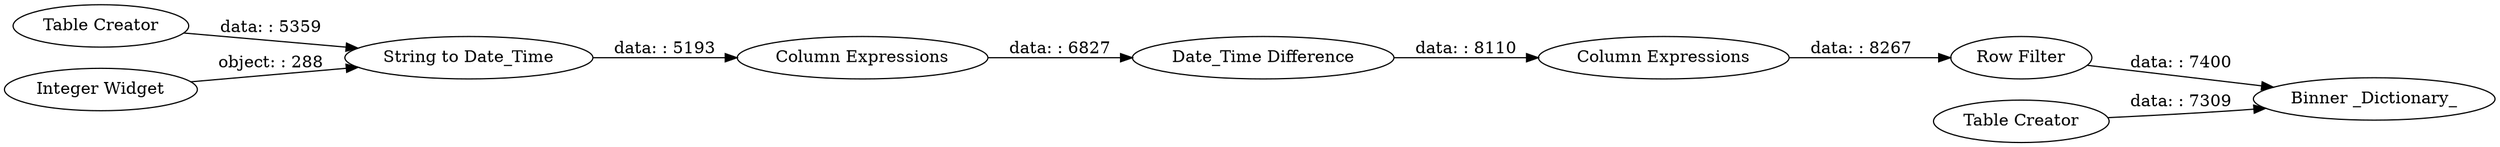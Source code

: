 digraph {
	"5260777534217433620_1" [label="Table Creator"]
	"5260777534217433620_7" [label="Table Creator"]
	"5260777534217433620_11" [label="Binner _Dictionary_"]
	"5260777534217433620_2" [label="String to Date_Time"]
	"5260777534217433620_6" [label="Column Expressions"]
	"5260777534217433620_8" [label="Row Filter"]
	"5260777534217433620_5" [label="Column Expressions"]
	"5260777534217433620_4" [label="Date_Time Difference"]
	"5260777534217433620_3" [label="Integer Widget"]
	"5260777534217433620_6" -> "5260777534217433620_8" [label="data: : 8267"]
	"5260777534217433620_3" -> "5260777534217433620_2" [label="object: : 288"]
	"5260777534217433620_8" -> "5260777534217433620_11" [label="data: : 7400"]
	"5260777534217433620_4" -> "5260777534217433620_6" [label="data: : 8110"]
	"5260777534217433620_5" -> "5260777534217433620_4" [label="data: : 6827"]
	"5260777534217433620_2" -> "5260777534217433620_5" [label="data: : 5193"]
	"5260777534217433620_7" -> "5260777534217433620_11" [label="data: : 7309"]
	"5260777534217433620_1" -> "5260777534217433620_2" [label="data: : 5359"]
	rankdir=LR
}
